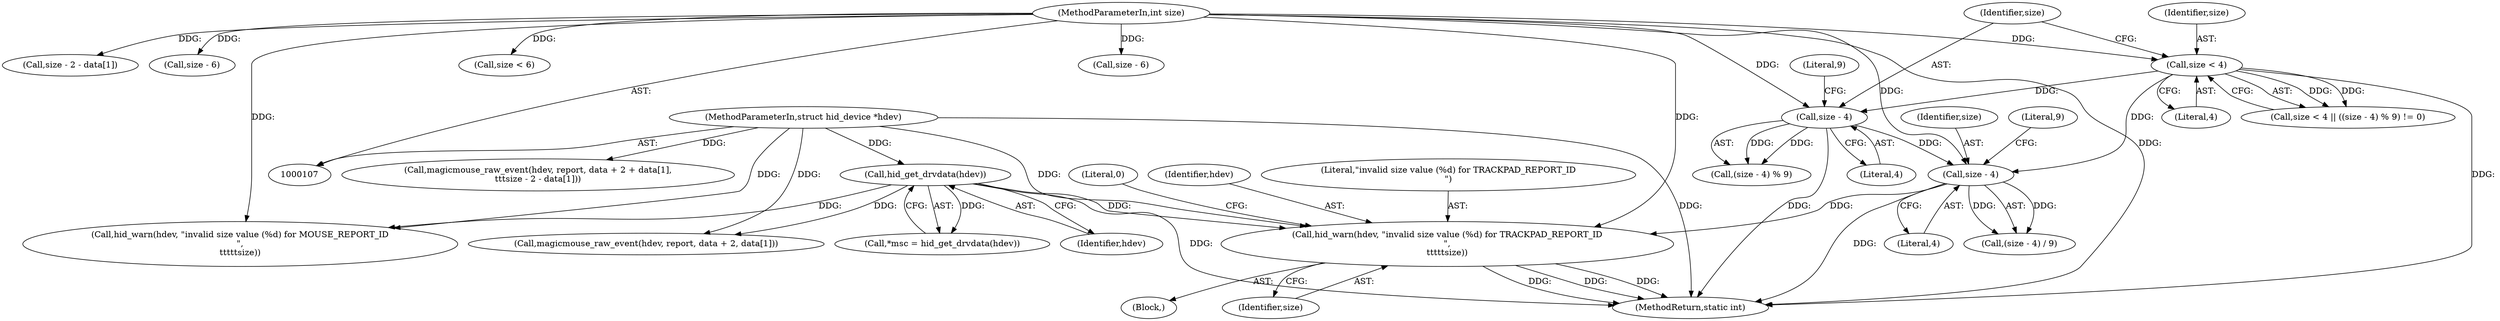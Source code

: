 digraph "0_linux_c54def7bd64d7c0b6993336abcffb8444795bf38@pointer" {
"1000170" [label="(Call,hid_warn(hdev, \"invalid size value (%d) for TRACKPAD_REPORT_ID\n\",\n\t\t\t\t\tsize))"];
"1000116" [label="(Call,hid_get_drvdata(hdev))"];
"1000108" [label="(MethodParameterIn,struct hid_device *hdev)"];
"1000161" [label="(Call,size - 4)"];
"1000151" [label="(Call,size - 4)"];
"1000146" [label="(Call,size < 4)"];
"1000111" [label="(MethodParameterIn,int size)"];
"1000154" [label="(Literal,9)"];
"1000148" [label="(Literal,4)"];
"1000175" [label="(Literal,0)"];
"1000117" [label="(Identifier,hdev)"];
"1000163" [label="(Literal,4)"];
"1000169" [label="(Block,)"];
"1000327" [label="(Call,size - 2 - data[1])"];
"1000224" [label="(Call,size - 6)"];
"1000170" [label="(Call,hid_warn(hdev, \"invalid size value (%d) for TRACKPAD_REPORT_ID\n\",\n\t\t\t\t\tsize))"];
"1000171" [label="(Identifier,hdev)"];
"1000108" [label="(MethodParameterIn,struct hid_device *hdev)"];
"1000233" [label="(Call,hid_warn(hdev, \"invalid size value (%d) for MOUSE_REPORT_ID\n\",\n\t\t\t\t\tsize))"];
"1000152" [label="(Identifier,size)"];
"1000317" [label="(Call,magicmouse_raw_event(hdev, report, data + 2 + data[1],\n\t\t\tsize - 2 - data[1]))"];
"1000162" [label="(Identifier,size)"];
"1000145" [label="(Call,size < 4 || ((size - 4) % 9) != 0)"];
"1000209" [label="(Call,size < 6)"];
"1000161" [label="(Call,size - 4)"];
"1000308" [label="(Call,magicmouse_raw_event(hdev, report, data + 2, data[1]))"];
"1000151" [label="(Call,size - 4)"];
"1000153" [label="(Literal,4)"];
"1000116" [label="(Call,hid_get_drvdata(hdev))"];
"1000160" [label="(Call,(size - 4) / 9)"];
"1000150" [label="(Call,(size - 4) % 9)"];
"1000164" [label="(Literal,9)"];
"1000173" [label="(Identifier,size)"];
"1000146" [label="(Call,size < 4)"];
"1000114" [label="(Call,*msc = hid_get_drvdata(hdev))"];
"1000375" [label="(MethodReturn,static int)"];
"1000147" [label="(Identifier,size)"];
"1000214" [label="(Call,size - 6)"];
"1000111" [label="(MethodParameterIn,int size)"];
"1000172" [label="(Literal,\"invalid size value (%d) for TRACKPAD_REPORT_ID\n\")"];
"1000170" -> "1000169"  [label="AST: "];
"1000170" -> "1000173"  [label="CFG: "];
"1000171" -> "1000170"  [label="AST: "];
"1000172" -> "1000170"  [label="AST: "];
"1000173" -> "1000170"  [label="AST: "];
"1000175" -> "1000170"  [label="CFG: "];
"1000170" -> "1000375"  [label="DDG: "];
"1000170" -> "1000375"  [label="DDG: "];
"1000170" -> "1000375"  [label="DDG: "];
"1000116" -> "1000170"  [label="DDG: "];
"1000108" -> "1000170"  [label="DDG: "];
"1000161" -> "1000170"  [label="DDG: "];
"1000111" -> "1000170"  [label="DDG: "];
"1000116" -> "1000114"  [label="AST: "];
"1000116" -> "1000117"  [label="CFG: "];
"1000117" -> "1000116"  [label="AST: "];
"1000114" -> "1000116"  [label="CFG: "];
"1000116" -> "1000375"  [label="DDG: "];
"1000116" -> "1000114"  [label="DDG: "];
"1000108" -> "1000116"  [label="DDG: "];
"1000116" -> "1000233"  [label="DDG: "];
"1000116" -> "1000308"  [label="DDG: "];
"1000108" -> "1000107"  [label="AST: "];
"1000108" -> "1000375"  [label="DDG: "];
"1000108" -> "1000233"  [label="DDG: "];
"1000108" -> "1000308"  [label="DDG: "];
"1000108" -> "1000317"  [label="DDG: "];
"1000161" -> "1000160"  [label="AST: "];
"1000161" -> "1000163"  [label="CFG: "];
"1000162" -> "1000161"  [label="AST: "];
"1000163" -> "1000161"  [label="AST: "];
"1000164" -> "1000161"  [label="CFG: "];
"1000161" -> "1000375"  [label="DDG: "];
"1000161" -> "1000160"  [label="DDG: "];
"1000161" -> "1000160"  [label="DDG: "];
"1000151" -> "1000161"  [label="DDG: "];
"1000146" -> "1000161"  [label="DDG: "];
"1000111" -> "1000161"  [label="DDG: "];
"1000151" -> "1000150"  [label="AST: "];
"1000151" -> "1000153"  [label="CFG: "];
"1000152" -> "1000151"  [label="AST: "];
"1000153" -> "1000151"  [label="AST: "];
"1000154" -> "1000151"  [label="CFG: "];
"1000151" -> "1000375"  [label="DDG: "];
"1000151" -> "1000150"  [label="DDG: "];
"1000151" -> "1000150"  [label="DDG: "];
"1000146" -> "1000151"  [label="DDG: "];
"1000111" -> "1000151"  [label="DDG: "];
"1000146" -> "1000145"  [label="AST: "];
"1000146" -> "1000148"  [label="CFG: "];
"1000147" -> "1000146"  [label="AST: "];
"1000148" -> "1000146"  [label="AST: "];
"1000152" -> "1000146"  [label="CFG: "];
"1000145" -> "1000146"  [label="CFG: "];
"1000146" -> "1000375"  [label="DDG: "];
"1000146" -> "1000145"  [label="DDG: "];
"1000146" -> "1000145"  [label="DDG: "];
"1000111" -> "1000146"  [label="DDG: "];
"1000111" -> "1000107"  [label="AST: "];
"1000111" -> "1000375"  [label="DDG: "];
"1000111" -> "1000209"  [label="DDG: "];
"1000111" -> "1000214"  [label="DDG: "];
"1000111" -> "1000224"  [label="DDG: "];
"1000111" -> "1000233"  [label="DDG: "];
"1000111" -> "1000327"  [label="DDG: "];
}
